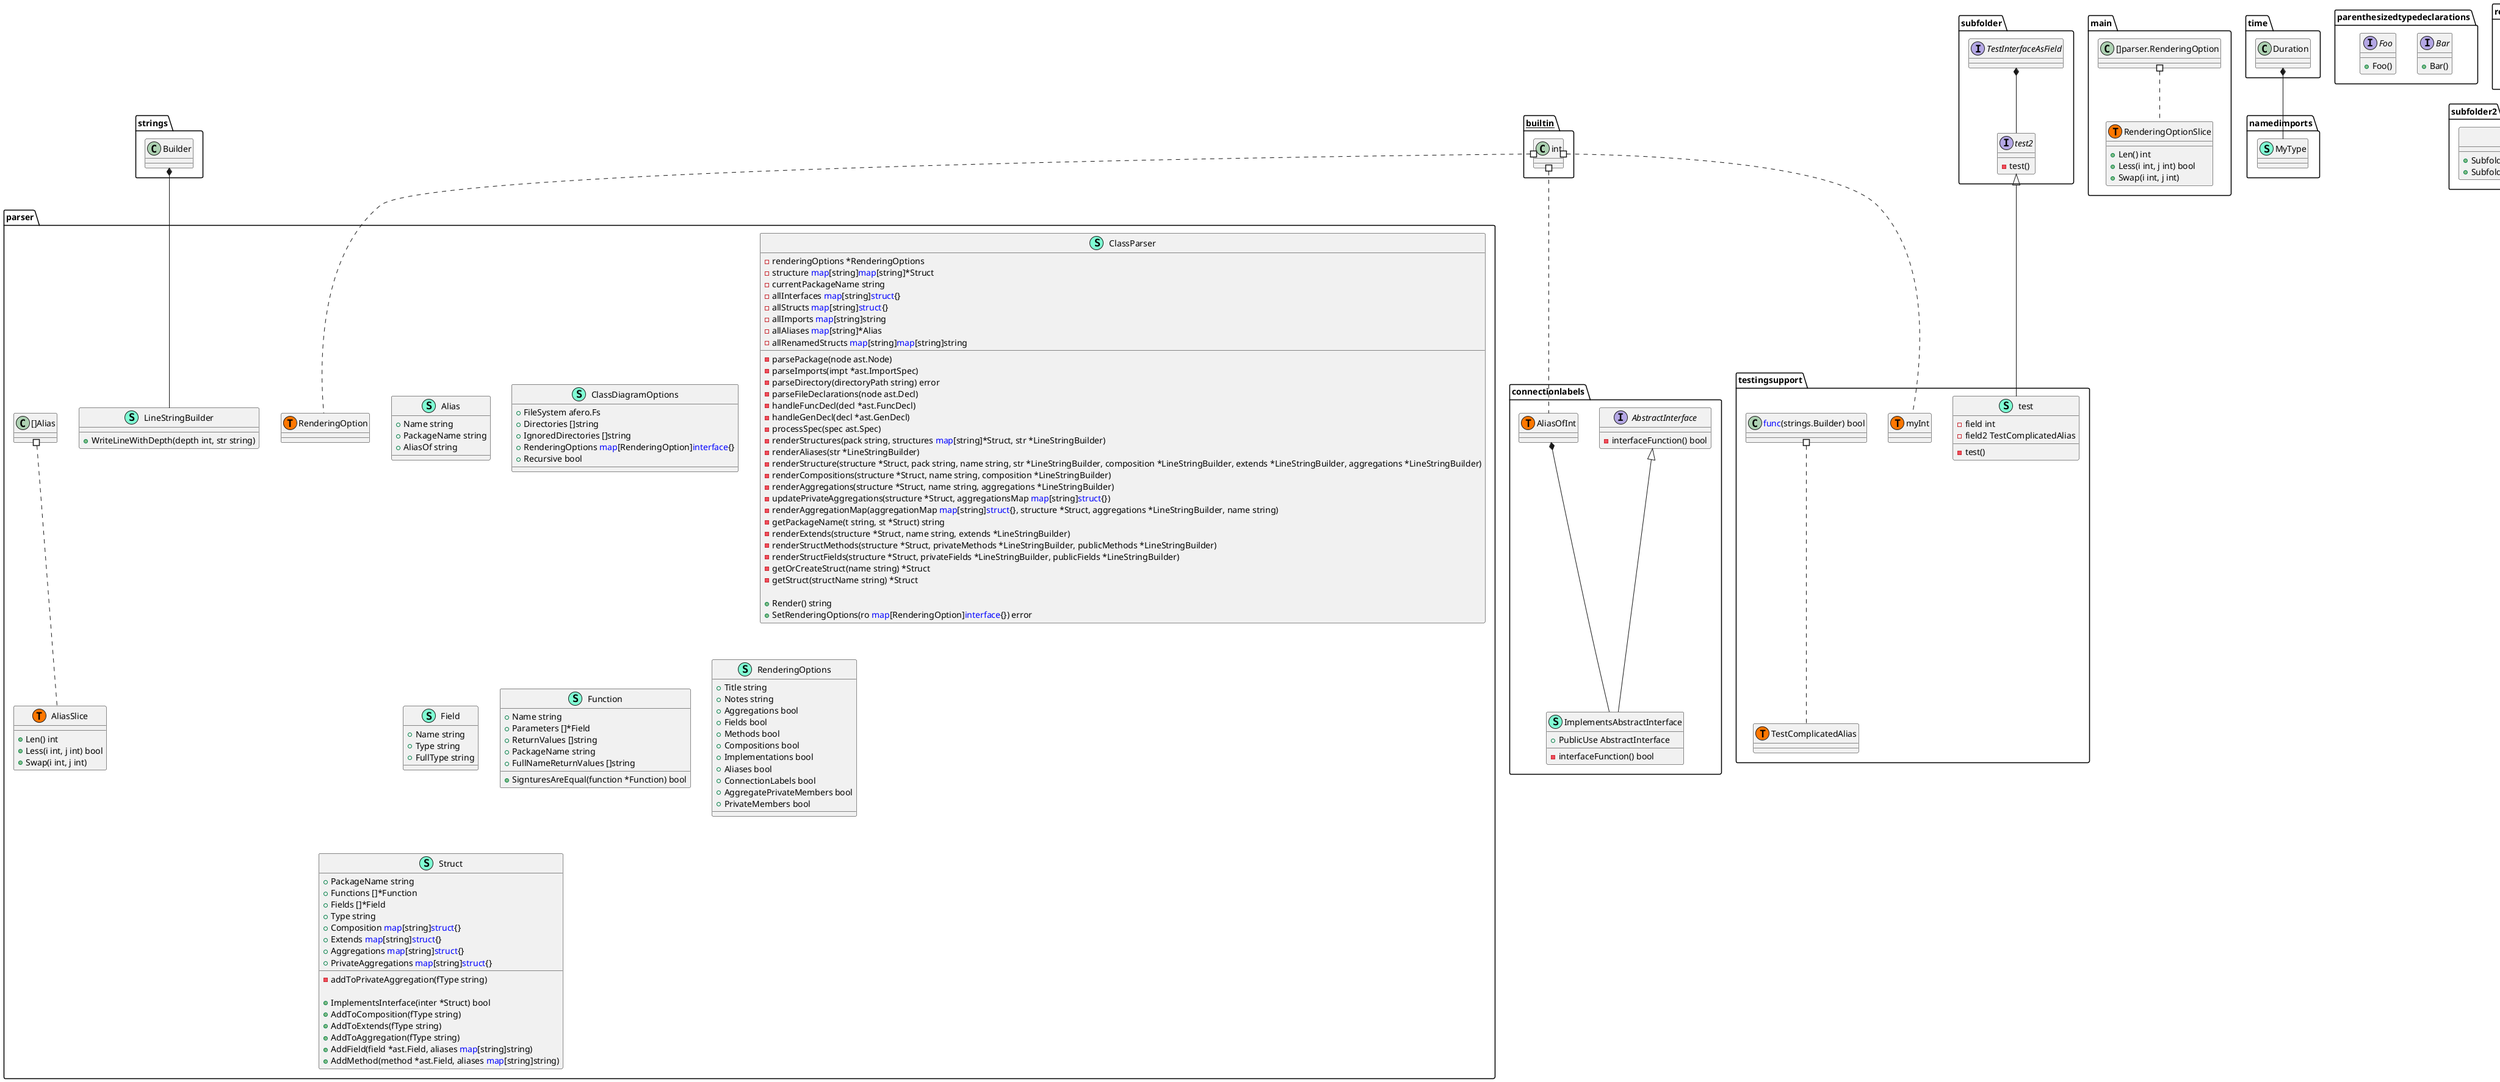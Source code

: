 @startuml
namespace connectionlabels {
    interface AbstractInterface  {
        - interfaceFunction() bool

    }
    class ImplementsAbstractInterface << (S,Aquamarine) >> {
        + PublicUse AbstractInterface

        - interfaceFunction() bool

    }
    class connectionlabels.AliasOfInt << (T, #FF7700) >>  {
    }
}
"connectionlabels.AliasOfInt" *-- "connectionlabels.ImplementsAbstractInterface"

"connectionlabels.AbstractInterface" <|-- "connectionlabels.ImplementsAbstractInterface"

namespace main {
    class RenderingOptionSlice << (S,Aquamarine) >> {
        + Len() int
        + Less(i int, j int) bool
        + Swap(i int, j int) 

    }
    class main.RenderingOptionSlice << (T, #FF7700) >>  {
    }
    class "[]parser.RenderingOption" as parserRenderingOption {
        'This class was created so that we can correctly have an alias pointing to this name. Since it contains dots that can break namespaces
    }
}


namespace namedimports {
    class MyType << (S,Aquamarine) >> {
    }
}
"time.Duration" *-- "namedimports.MyType"


namespace parenthesizedtypedeclarations {
    interface Bar  {
        + Bar() 

    }
    interface Foo  {
        + Foo() 

    }
}


namespace parser {
    class Alias << (S,Aquamarine) >> {
        + Name string
        + PackageName string
        + AliasOf string

    }
    class AliasSlice << (S,Aquamarine) >> {
        + Len() int
        + Less(i int, j int) bool
        + Swap(i int, j int) 

    }
    class ClassDiagramOptions << (S,Aquamarine) >> {
        + FileSystem afero.Fs
        + Directories []string
        + IgnoredDirectories []string
        + RenderingOptions <font color=blue>map</font>[RenderingOption]<font color=blue>interface</font>{}
        + Recursive bool

    }
    class ClassParser << (S,Aquamarine) >> {
        - renderingOptions *RenderingOptions
        - structure <font color=blue>map</font>[string]<font color=blue>map</font>[string]*Struct
        - currentPackageName string
        - allInterfaces <font color=blue>map</font>[string]<font color=blue>struct</font>{}
        - allStructs <font color=blue>map</font>[string]<font color=blue>struct</font>{}
        - allImports <font color=blue>map</font>[string]string
        - allAliases <font color=blue>map</font>[string]*Alias
        - allRenamedStructs <font color=blue>map</font>[string]<font color=blue>map</font>[string]string

        - parsePackage(node ast.Node) 
        - parseImports(impt *ast.ImportSpec) 
        - parseDirectory(directoryPath string) error
        - parseFileDeclarations(node ast.Decl) 
        - handleFuncDecl(decl *ast.FuncDecl) 
        - handleGenDecl(decl *ast.GenDecl) 
        - processSpec(spec ast.Spec) 
        - renderStructures(pack string, structures <font color=blue>map</font>[string]*Struct, str *LineStringBuilder) 
        - renderAliases(str *LineStringBuilder) 
        - renderStructure(structure *Struct, pack string, name string, str *LineStringBuilder, composition *LineStringBuilder, extends *LineStringBuilder, aggregations *LineStringBuilder) 
        - renderCompositions(structure *Struct, name string, composition *LineStringBuilder) 
        - renderAggregations(structure *Struct, name string, aggregations *LineStringBuilder) 
        - updatePrivateAggregations(structure *Struct, aggregationsMap <font color=blue>map</font>[string]<font color=blue>struct</font>{}) 
        - renderAggregationMap(aggregationMap <font color=blue>map</font>[string]<font color=blue>struct</font>{}, structure *Struct, aggregations *LineStringBuilder, name string) 
        - getPackageName(t string, st *Struct) string
        - renderExtends(structure *Struct, name string, extends *LineStringBuilder) 
        - renderStructMethods(structure *Struct, privateMethods *LineStringBuilder, publicMethods *LineStringBuilder) 
        - renderStructFields(structure *Struct, privateFields *LineStringBuilder, publicFields *LineStringBuilder) 
        - getOrCreateStruct(name string) *Struct
        - getStruct(structName string) *Struct

        + Render() string
        + SetRenderingOptions(ro <font color=blue>map</font>[RenderingOption]<font color=blue>interface</font>{}) error

    }
    class Field << (S,Aquamarine) >> {
        + Name string
        + Type string
        + FullType string

    }
    class Function << (S,Aquamarine) >> {
        + Name string
        + Parameters []*Field
        + ReturnValues []string
        + PackageName string
        + FullNameReturnValues []string

        + SignturesAreEqual(function *Function) bool

    }
    class LineStringBuilder << (S,Aquamarine) >> {
        + WriteLineWithDepth(depth int, str string) 

    }
    class RenderingOptions << (S,Aquamarine) >> {
        + Title string
        + Notes string
        + Aggregations bool
        + Fields bool
        + Methods bool
        + Compositions bool
        + Implementations bool
        + Aliases bool
        + ConnectionLabels bool
        + AggregatePrivateMembers bool
        + PrivateMembers bool

    }
    class Struct << (S,Aquamarine) >> {
        + PackageName string
        + Functions []*Function
        + Fields []*Field
        + Type string
        + Composition <font color=blue>map</font>[string]<font color=blue>struct</font>{}
        + Extends <font color=blue>map</font>[string]<font color=blue>struct</font>{}
        + Aggregations <font color=blue>map</font>[string]<font color=blue>struct</font>{}
        + PrivateAggregations <font color=blue>map</font>[string]<font color=blue>struct</font>{}

        - addToPrivateAggregation(fType string) 

        + ImplementsInterface(inter *Struct) bool
        + AddToComposition(fType string) 
        + AddToExtends(fType string) 
        + AddToAggregation(fType string) 
        + AddField(field *ast.Field, aliases <font color=blue>map</font>[string]string) 
        + AddMethod(method *ast.Field, aliases <font color=blue>map</font>[string]string) 

    }
    class parser.AliasSlice << (T, #FF7700) >>  {
    }
    class parser.RenderingOption << (T, #FF7700) >>  {
    }
}
"strings.Builder" *-- "parser.LineStringBuilder"


namespace renderingoptions {
    class Test << (S,Aquamarine) >> {
        - integer int

        - function() 

    }
}


namespace subfolder {
    interface TestInterfaceAsField  {
    }
    interface test2  {
        - test() 

    }
}
"subfolder.TestInterfaceAsField" *-- "subfolder.test2"


namespace subfolder2 {
    class Subfolder2 << (S,Aquamarine) >> {
        + SubfolderFunction(b bool, i int) bool
        + SubfolderFunctionWithReturnListParametrized() ([]byte, []byte, []byte, error) ->>>>>>>>>>>>>>verrrrr--------------------------

    }
}

"subfolder3.SubfolderInterface" <|-- "subfolder2.Subfolder2"

namespace subfolder3 {
    interface SubfolderInterface  {
        + SubfolderFunction( bool,  int) bool

    }
}


namespace testingsupport {
    class test << (S,Aquamarine) >> {
        - field int
        - field2 TestComplicatedAlias

        - test() 

    }
    class testingsupport.TestComplicatedAlias << (T, #FF7700) >>  {
    }
    class testingsupport.myInt << (T, #FF7700) >>  {
    }
    class "<font color=blue>func</font>(strings.Builder) bool" as fontcolorbluefuncfontstringsBuilderbool {
        'This class was created so that we can correctly have an alias pointing to this name. Since it contains dots that can break namespaces
    }
}

"subfolder.test2" <|-- "testingsupport.test"

"__builtin__.int" #.. "connectionlabels.AliasOfInt"
"__builtin__.int" #.. "parser.RenderingOption"
"__builtin__.int" #.. "testingsupport.myInt"
"main.parserRenderingOption" #.. "main.RenderingOptionSlice"
"parser.[]Alias" #.. "parser.AliasSlice"
"testingsupport.fontcolorbluefuncfontstringsBuilderbool" #.. "testingsupport.TestComplicatedAlias"
@enduml
